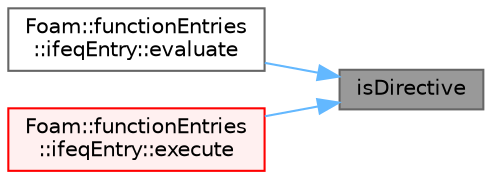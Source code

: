 digraph "isDirective"
{
 // LATEX_PDF_SIZE
  bgcolor="transparent";
  edge [fontname=Helvetica,fontsize=10,labelfontname=Helvetica,labelfontsize=10];
  node [fontname=Helvetica,fontsize=10,shape=box,height=0.2,width=0.4];
  rankdir="RL";
  Node1 [id="Node000001",label="isDirective",height=0.2,width=0.4,color="gray40", fillcolor="grey60", style="filled", fontcolor="black",tooltip=" "];
  Node1 -> Node2 [id="edge1_Node000001_Node000002",dir="back",color="steelblue1",style="solid",tooltip=" "];
  Node2 [id="Node000002",label="Foam::functionEntries\l::ifeqEntry::evaluate",height=0.2,width=0.4,color="grey40", fillcolor="white", style="filled",URL="$classFoam_1_1functionEntries_1_1ifeqEntry.html#a0b5dcf2a6e8d089c817303be5ef8c5ff",tooltip=" "];
  Node1 -> Node3 [id="edge2_Node000001_Node000003",dir="back",color="steelblue1",style="solid",tooltip=" "];
  Node3 [id="Node000003",label="Foam::functionEntries\l::ifeqEntry::execute",height=0.2,width=0.4,color="red", fillcolor="#FFF0F0", style="filled",URL="$classFoam_1_1functionEntries_1_1ifeqEntry.html#a736e3ee9b997a23146b212af56404a76",tooltip=" "];
}
